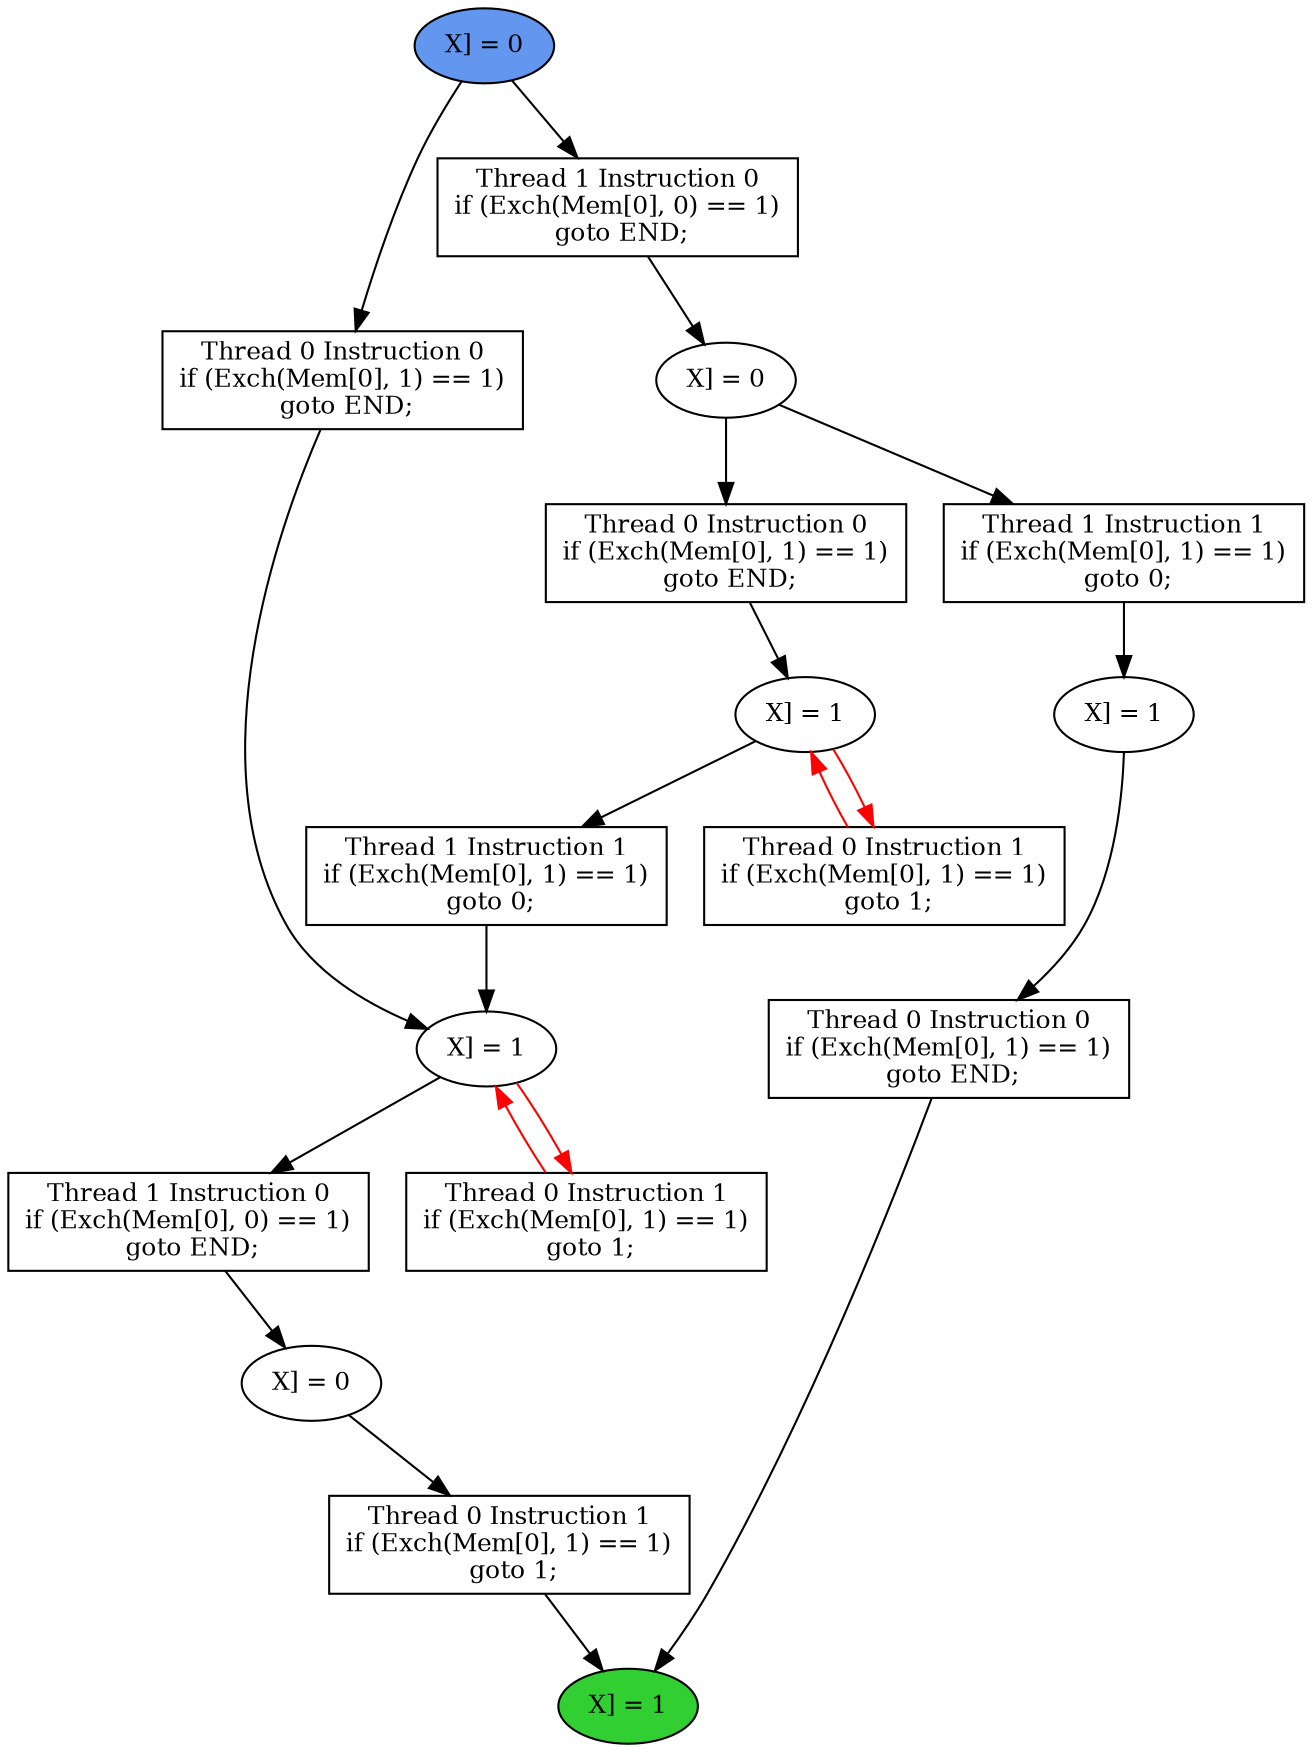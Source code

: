 digraph "graph" {
graph [fontsize=12]
node [fontsize=12]
edge [fontsize=12]
rankdir=TB;
"N13" -> "N9" [uuid = "<A0, END>", color = "#000000", fontcolor = "#ffffff", style = "solid", label = "", dir = "forward", weight = "1"]
"N25" -> "N22" [uuid = "<A1, S4>", color = "#000000", fontcolor = "#ffffff", style = "solid", label = "", dir = "forward", weight = "1"]
"N26" -> "N24" [uuid = "<A2, S3>", color = "#000000", fontcolor = "#ffffff", style = "solid", label = "", dir = "forward", weight = "1"]
"N28" -> "N27" [uuid = "<A3, S2>", color = "#000000", fontcolor = "#ffffff", style = "solid", label = "", dir = "forward", weight = "1"]
"N12" -> "N11" [uuid = "<A4, S1>", color = "#000000", fontcolor = "#ffffff", style = "solid", label = "", dir = "forward", weight = "1"]
"N23" -> "N22" [uuid = "<A5, S4>", color = "#000000", fontcolor = "#ffffff", style = "solid", label = "", dir = "forward", weight = "1"]
"N15" -> "N14" [uuid = "<A6, S0>", color = "#000000", fontcolor = "#ffffff", style = "solid", label = "", dir = "forward", weight = "1"]
"N10" -> "N9" [uuid = "<A7, END>", color = "#000000", fontcolor = "#ffffff", style = "solid", label = "", dir = "forward", weight = "1"]
"N24" -> "N18" [uuid = "<A8, S3>", color = "#ff0000", fontcolor = "#ffffff", style = "solid", label = "", dir = "back", weight = "1"]
"N22" -> "N19" [uuid = "<A9, S4>", color = "#ff0000", fontcolor = "#ffffff", style = "solid", label = "", dir = "back", weight = "1"]
"N14" -> "N13" [uuid = "<A0, S0>", color = "#000000", fontcolor = "#ffffff", style = "solid", label = "", dir = "forward", weight = "1"]
"N29" -> "N25" [uuid = "<A1, START>", color = "#000000", fontcolor = "#ffffff", style = "solid", label = "", dir = "forward", weight = "1"]
"N27" -> "N26" [uuid = "<A2, S2>", color = "#000000", fontcolor = "#ffffff", style = "solid", label = "", dir = "forward", weight = "1"]
"N29" -> "N28" [uuid = "<A3, START>", color = "#000000", fontcolor = "#ffffff", style = "solid", label = "", dir = "forward", weight = "1"]
"N22" -> "N12" [uuid = "<A4, S4>", color = "#000000", fontcolor = "#ffffff", style = "solid", label = "", dir = "forward", weight = "1"]
"N24" -> "N23" [uuid = "<A5, S3>", color = "#000000", fontcolor = "#ffffff", style = "solid", label = "", dir = "forward", weight = "1"]
"N27" -> "N15" [uuid = "<A6, S2>", color = "#000000", fontcolor = "#ffffff", style = "solid", label = "", dir = "forward", weight = "1"]
"N11" -> "N10" [uuid = "<A7, S1>", color = "#000000", fontcolor = "#ffffff", style = "solid", label = "", dir = "forward", weight = "1"]
"N24" -> "N18" [uuid = "<A8, S3>", color = "#ff0000", fontcolor = "#ffffff", style = "solid", label = "", dir = "forward", weight = "1"]
"N22" -> "N19" [uuid = "<A9, S4>", color = "#ff0000", fontcolor = "#ffffff", style = "solid", label = "", dir = "forward", weight = "1"]
"N9" [uuid="END", label="X] = 1", fillcolor = "#31cf31", fontcolor = "#000000", shape = "ellipse", style = "filled, solid"]
"N10" [uuid="A7", label="Thread 0 Instruction 1
if (Exch(Mem[0], 1) == 1)
 goto 1;", fillcolor = "#ffffff", fontcolor = "#000000", shape = "box", style = "filled, solid"]
"N11" [uuid="S1", label="X] = 0", fillcolor = "#ffffff", fontcolor = "#000000", shape = "ellipse", style = "filled, solid"]
"N12" [uuid="A4", label="Thread 1 Instruction 0
if (Exch(Mem[0], 0) == 1)
 goto END;", fillcolor = "#ffffff", fontcolor = "#000000", shape = "box", style = "filled, solid"]
"N13" [uuid="A0", label="Thread 0 Instruction 0
if (Exch(Mem[0], 1) == 1)
 goto END;", fillcolor = "#ffffff", fontcolor = "#000000", shape = "box", style = "filled, solid"]
"N14" [uuid="S0", label="X] = 1", fillcolor = "#ffffff", fontcolor = "#000000", shape = "ellipse", style = "filled, solid"]
"N15" [uuid="A6", label="Thread 1 Instruction 1
if (Exch(Mem[0], 1) == 1)
 goto 0;", fillcolor = "#ffffff", fontcolor = "#000000", shape = "box", style = "filled, solid"]
"N18" [uuid="A8", label="Thread 0 Instruction 1
if (Exch(Mem[0], 1) == 1)
 goto 1;", fillcolor = "#ffffff", fontcolor = "#000000", shape = "box", style = "filled, solid"]
"N19" [uuid="A9", label="Thread 0 Instruction 1
if (Exch(Mem[0], 1) == 1)
 goto 1;", fillcolor = "#ffffff", fontcolor = "#000000", shape = "box", style = "filled, solid"]
"N22" [uuid="S4", label="X] = 1", fillcolor = "#ffffff", fontcolor = "#000000", shape = "ellipse", style = "filled, solid"]
"N23" [uuid="A5", label="Thread 1 Instruction 1
if (Exch(Mem[0], 1) == 1)
 goto 0;", fillcolor = "#ffffff", fontcolor = "#000000", shape = "box", style = "filled, solid"]
"N24" [uuid="S3", label="X] = 1", fillcolor = "#ffffff", fontcolor = "#000000", shape = "ellipse", style = "filled, solid"]
"N25" [uuid="A1", label="Thread 0 Instruction 0
if (Exch(Mem[0], 1) == 1)
 goto END;", fillcolor = "#ffffff", fontcolor = "#000000", shape = "box", style = "filled, solid"]
"N26" [uuid="A2", label="Thread 0 Instruction 0
if (Exch(Mem[0], 1) == 1)
 goto END;", fillcolor = "#ffffff", fontcolor = "#000000", shape = "box", style = "filled, solid"]
"N27" [uuid="S2", label="X] = 0", fillcolor = "#ffffff", fontcolor = "#000000", shape = "ellipse", style = "filled, solid"]
"N28" [uuid="A3", label="Thread 1 Instruction 0
if (Exch(Mem[0], 0) == 1)
 goto END;", fillcolor = "#ffffff", fontcolor = "#000000", shape = "box", style = "filled, solid"]
"N29" [uuid="START", label="X] = 0", fillcolor = "#6396ef", fontcolor = "#000000", shape = "ellipse", style = "filled, solid"]
}